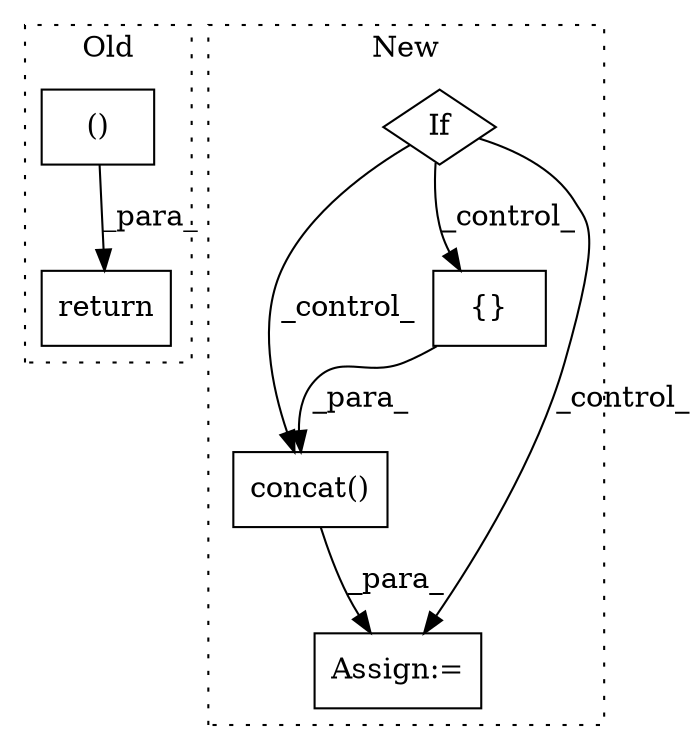 digraph G {
subgraph cluster0 {
1 [label="()" a="54" s="102673" l="43" shape="box"];
5 [label="return" a="93" s="102657" l="7" shape="box"];
label = "Old";
style="dotted";
}
subgraph cluster1 {
2 [label="concat()" a="75" s="104228,104279" l="14,10" shape="box"];
3 [label="Assign:=" a="68" s="104225" l="3" shape="box"];
4 [label="{}" a="59" s="104242,104278" l="1,0" shape="box"];
6 [label="If" a="96" s="104087" l="3" shape="diamond"];
label = "New";
style="dotted";
}
1 -> 5 [label="_para_"];
2 -> 3 [label="_para_"];
4 -> 2 [label="_para_"];
6 -> 3 [label="_control_"];
6 -> 2 [label="_control_"];
6 -> 4 [label="_control_"];
}